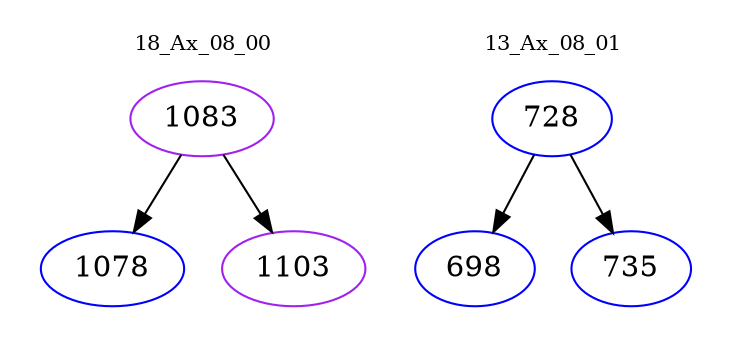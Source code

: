 digraph{
subgraph cluster_0 {
color = white
label = "18_Ax_08_00";
fontsize=10;
T0_1083 [label="1083", color="purple"]
T0_1083 -> T0_1078 [color="black"]
T0_1078 [label="1078", color="blue"]
T0_1083 -> T0_1103 [color="black"]
T0_1103 [label="1103", color="purple"]
}
subgraph cluster_1 {
color = white
label = "13_Ax_08_01";
fontsize=10;
T1_728 [label="728", color="blue"]
T1_728 -> T1_698 [color="black"]
T1_698 [label="698", color="blue"]
T1_728 -> T1_735 [color="black"]
T1_735 [label="735", color="blue"]
}
}
